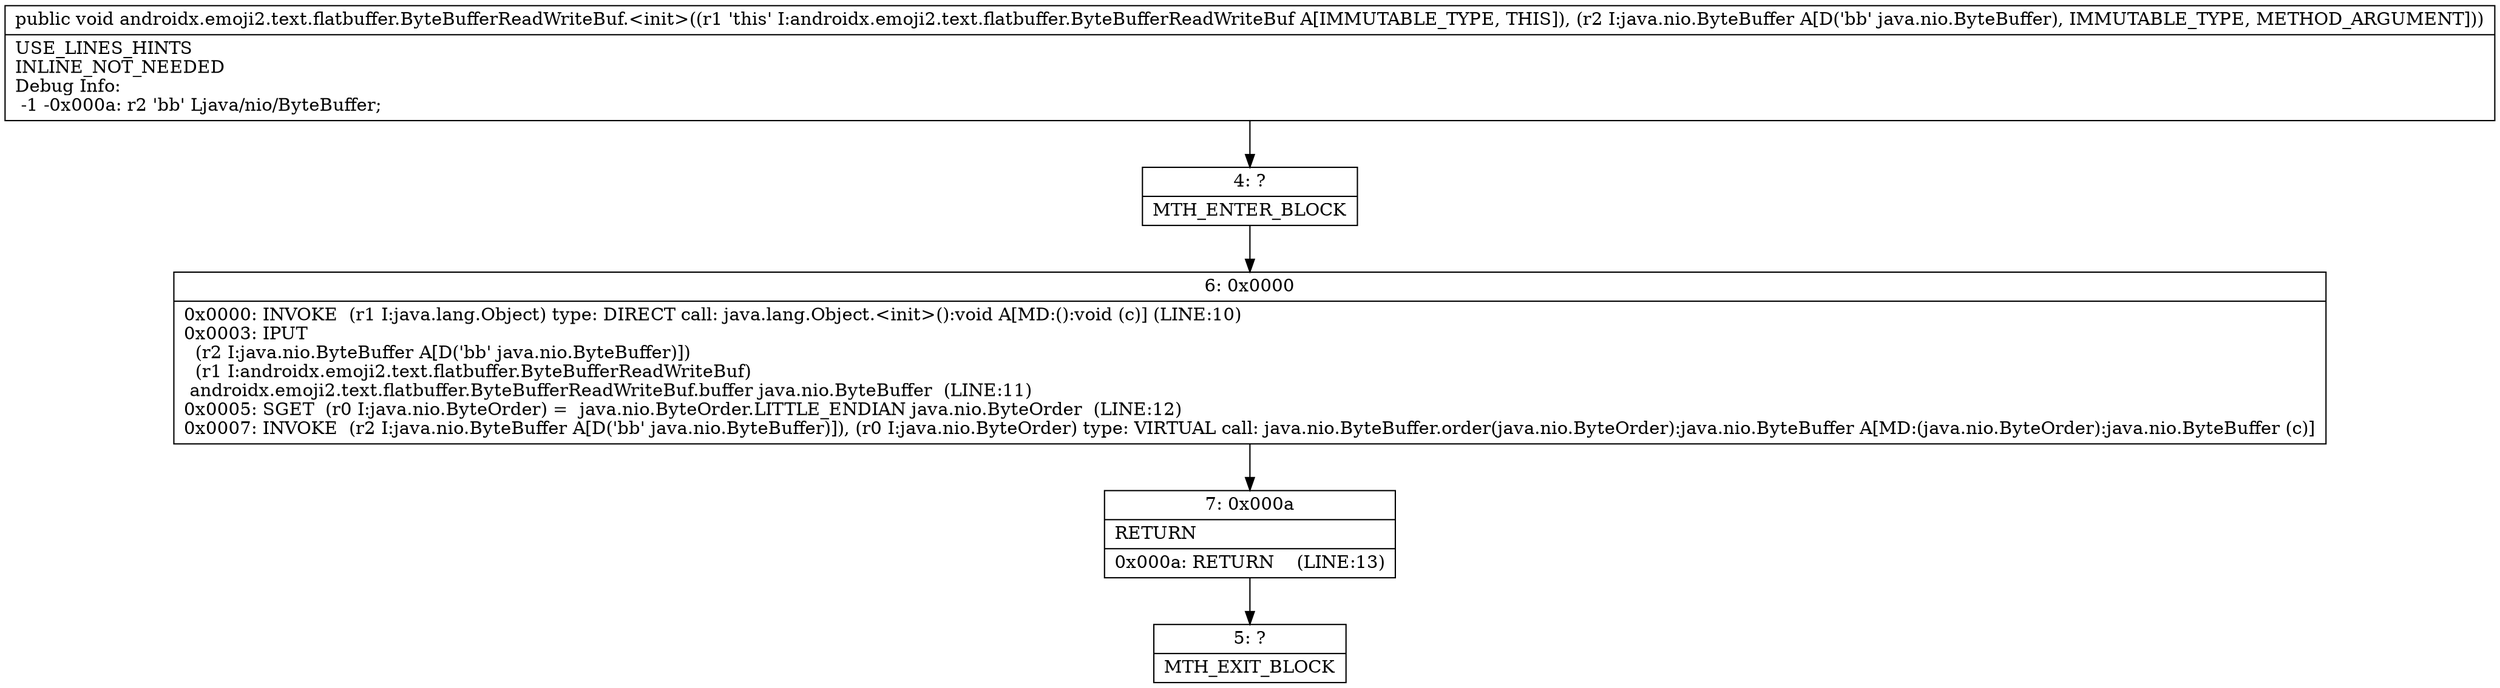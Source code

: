 digraph "CFG forandroidx.emoji2.text.flatbuffer.ByteBufferReadWriteBuf.\<init\>(Ljava\/nio\/ByteBuffer;)V" {
Node_4 [shape=record,label="{4\:\ ?|MTH_ENTER_BLOCK\l}"];
Node_6 [shape=record,label="{6\:\ 0x0000|0x0000: INVOKE  (r1 I:java.lang.Object) type: DIRECT call: java.lang.Object.\<init\>():void A[MD:():void (c)] (LINE:10)\l0x0003: IPUT  \l  (r2 I:java.nio.ByteBuffer A[D('bb' java.nio.ByteBuffer)])\l  (r1 I:androidx.emoji2.text.flatbuffer.ByteBufferReadWriteBuf)\l androidx.emoji2.text.flatbuffer.ByteBufferReadWriteBuf.buffer java.nio.ByteBuffer  (LINE:11)\l0x0005: SGET  (r0 I:java.nio.ByteOrder) =  java.nio.ByteOrder.LITTLE_ENDIAN java.nio.ByteOrder  (LINE:12)\l0x0007: INVOKE  (r2 I:java.nio.ByteBuffer A[D('bb' java.nio.ByteBuffer)]), (r0 I:java.nio.ByteOrder) type: VIRTUAL call: java.nio.ByteBuffer.order(java.nio.ByteOrder):java.nio.ByteBuffer A[MD:(java.nio.ByteOrder):java.nio.ByteBuffer (c)]\l}"];
Node_7 [shape=record,label="{7\:\ 0x000a|RETURN\l|0x000a: RETURN    (LINE:13)\l}"];
Node_5 [shape=record,label="{5\:\ ?|MTH_EXIT_BLOCK\l}"];
MethodNode[shape=record,label="{public void androidx.emoji2.text.flatbuffer.ByteBufferReadWriteBuf.\<init\>((r1 'this' I:androidx.emoji2.text.flatbuffer.ByteBufferReadWriteBuf A[IMMUTABLE_TYPE, THIS]), (r2 I:java.nio.ByteBuffer A[D('bb' java.nio.ByteBuffer), IMMUTABLE_TYPE, METHOD_ARGUMENT]))  | USE_LINES_HINTS\lINLINE_NOT_NEEDED\lDebug Info:\l  \-1 \-0x000a: r2 'bb' Ljava\/nio\/ByteBuffer;\l}"];
MethodNode -> Node_4;Node_4 -> Node_6;
Node_6 -> Node_7;
Node_7 -> Node_5;
}

